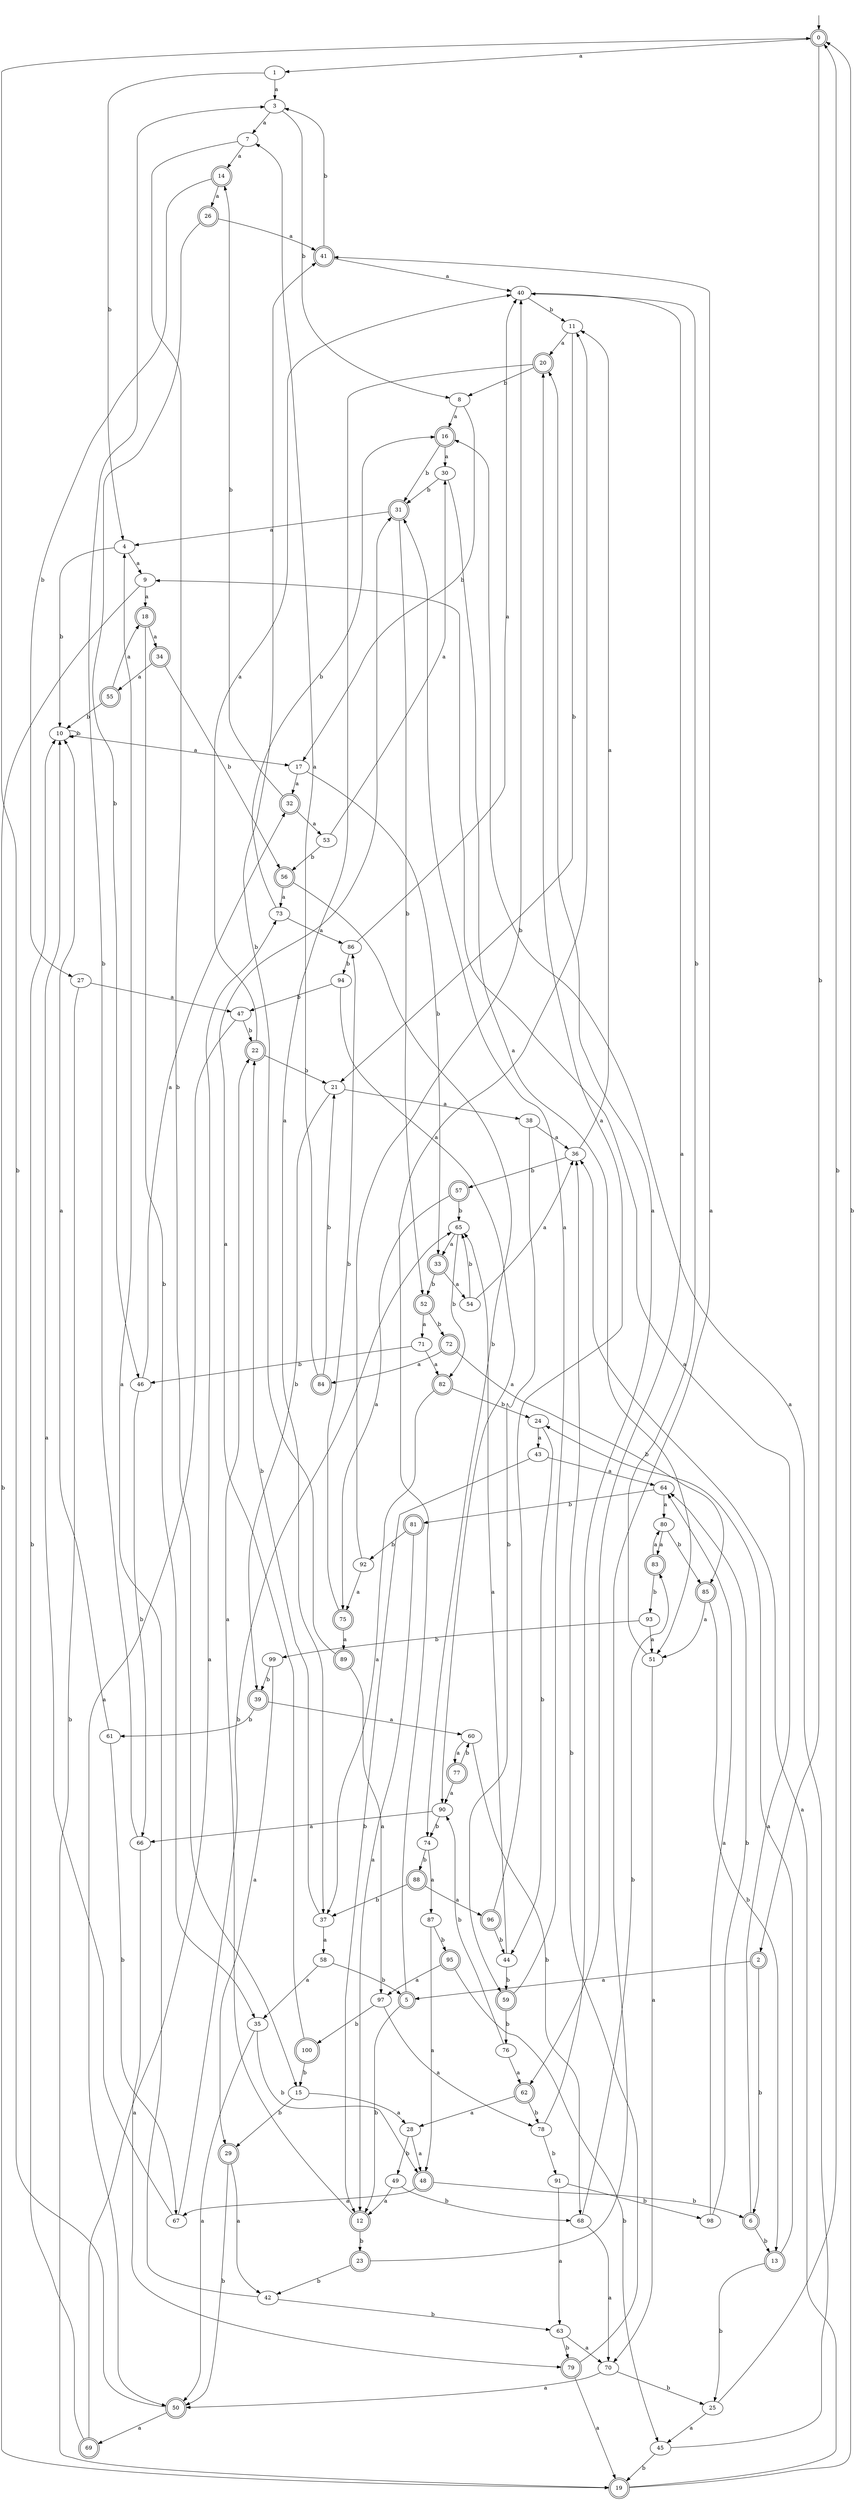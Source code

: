 digraph RandomDFA {
  __start0 [label="", shape=none];
  __start0 -> 0 [label=""];
  0 [shape=circle] [shape=doublecircle]
  0 -> 1 [label="a"]
  0 -> 2 [label="b"]
  1
  1 -> 3 [label="a"]
  1 -> 4 [label="b"]
  2 [shape=doublecircle]
  2 -> 5 [label="a"]
  2 -> 6 [label="b"]
  3
  3 -> 7 [label="a"]
  3 -> 8 [label="b"]
  4
  4 -> 9 [label="a"]
  4 -> 10 [label="b"]
  5 [shape=doublecircle]
  5 -> 11 [label="a"]
  5 -> 12 [label="b"]
  6 [shape=doublecircle]
  6 -> 9 [label="a"]
  6 -> 13 [label="b"]
  7
  7 -> 14 [label="a"]
  7 -> 15 [label="b"]
  8
  8 -> 16 [label="a"]
  8 -> 17 [label="b"]
  9
  9 -> 18 [label="a"]
  9 -> 19 [label="b"]
  10
  10 -> 17 [label="a"]
  10 -> 10 [label="b"]
  11
  11 -> 20 [label="a"]
  11 -> 21 [label="b"]
  12 [shape=doublecircle]
  12 -> 22 [label="a"]
  12 -> 23 [label="b"]
  13 [shape=doublecircle]
  13 -> 24 [label="a"]
  13 -> 25 [label="b"]
  14 [shape=doublecircle]
  14 -> 26 [label="a"]
  14 -> 27 [label="b"]
  15
  15 -> 28 [label="a"]
  15 -> 29 [label="b"]
  16 [shape=doublecircle]
  16 -> 30 [label="a"]
  16 -> 31 [label="b"]
  17
  17 -> 32 [label="a"]
  17 -> 33 [label="b"]
  18 [shape=doublecircle]
  18 -> 34 [label="a"]
  18 -> 35 [label="b"]
  19 [shape=doublecircle]
  19 -> 36 [label="a"]
  19 -> 0 [label="b"]
  20 [shape=doublecircle]
  20 -> 37 [label="a"]
  20 -> 8 [label="b"]
  21
  21 -> 38 [label="a"]
  21 -> 39 [label="b"]
  22 [shape=doublecircle]
  22 -> 40 [label="a"]
  22 -> 21 [label="b"]
  23 [shape=doublecircle]
  23 -> 41 [label="a"]
  23 -> 42 [label="b"]
  24
  24 -> 43 [label="a"]
  24 -> 44 [label="b"]
  25
  25 -> 45 [label="a"]
  25 -> 0 [label="b"]
  26 [shape=doublecircle]
  26 -> 41 [label="a"]
  26 -> 46 [label="b"]
  27
  27 -> 47 [label="a"]
  27 -> 19 [label="b"]
  28
  28 -> 48 [label="a"]
  28 -> 49 [label="b"]
  29 [shape=doublecircle]
  29 -> 42 [label="a"]
  29 -> 50 [label="b"]
  30
  30 -> 51 [label="a"]
  30 -> 31 [label="b"]
  31 [shape=doublecircle]
  31 -> 4 [label="a"]
  31 -> 52 [label="b"]
  32 [shape=doublecircle]
  32 -> 53 [label="a"]
  32 -> 14 [label="b"]
  33 [shape=doublecircle]
  33 -> 54 [label="a"]
  33 -> 52 [label="b"]
  34 [shape=doublecircle]
  34 -> 55 [label="a"]
  34 -> 56 [label="b"]
  35
  35 -> 50 [label="a"]
  35 -> 48 [label="b"]
  36
  36 -> 11 [label="a"]
  36 -> 57 [label="b"]
  37
  37 -> 58 [label="a"]
  37 -> 22 [label="b"]
  38
  38 -> 36 [label="a"]
  38 -> 59 [label="b"]
  39 [shape=doublecircle]
  39 -> 60 [label="a"]
  39 -> 61 [label="b"]
  40
  40 -> 62 [label="a"]
  40 -> 11 [label="b"]
  41 [shape=doublecircle]
  41 -> 40 [label="a"]
  41 -> 3 [label="b"]
  42
  42 -> 4 [label="a"]
  42 -> 63 [label="b"]
  43
  43 -> 64 [label="a"]
  43 -> 12 [label="b"]
  44
  44 -> 65 [label="a"]
  44 -> 59 [label="b"]
  45
  45 -> 16 [label="a"]
  45 -> 19 [label="b"]
  46
  46 -> 32 [label="a"]
  46 -> 66 [label="b"]
  47
  47 -> 50 [label="a"]
  47 -> 22 [label="b"]
  48 [shape=doublecircle]
  48 -> 67 [label="a"]
  48 -> 6 [label="b"]
  49
  49 -> 12 [label="a"]
  49 -> 68 [label="b"]
  50 [shape=doublecircle]
  50 -> 69 [label="a"]
  50 -> 0 [label="b"]
  51
  51 -> 70 [label="a"]
  51 -> 40 [label="b"]
  52 [shape=doublecircle]
  52 -> 71 [label="a"]
  52 -> 72 [label="b"]
  53
  53 -> 30 [label="a"]
  53 -> 56 [label="b"]
  54
  54 -> 36 [label="a"]
  54 -> 65 [label="b"]
  55 [shape=doublecircle]
  55 -> 18 [label="a"]
  55 -> 10 [label="b"]
  56 [shape=doublecircle]
  56 -> 73 [label="a"]
  56 -> 74 [label="b"]
  57 [shape=doublecircle]
  57 -> 75 [label="a"]
  57 -> 65 [label="b"]
  58
  58 -> 35 [label="a"]
  58 -> 5 [label="b"]
  59 [shape=doublecircle]
  59 -> 31 [label="a"]
  59 -> 76 [label="b"]
  60
  60 -> 77 [label="a"]
  60 -> 68 [label="b"]
  61
  61 -> 10 [label="a"]
  61 -> 67 [label="b"]
  62 [shape=doublecircle]
  62 -> 28 [label="a"]
  62 -> 78 [label="b"]
  63
  63 -> 70 [label="a"]
  63 -> 79 [label="b"]
  64
  64 -> 80 [label="a"]
  64 -> 81 [label="b"]
  65
  65 -> 33 [label="a"]
  65 -> 82 [label="b"]
  66
  66 -> 79 [label="a"]
  66 -> 3 [label="b"]
  67
  67 -> 10 [label="a"]
  67 -> 65 [label="b"]
  68
  68 -> 70 [label="a"]
  68 -> 83 [label="b"]
  69 [shape=doublecircle]
  69 -> 73 [label="a"]
  69 -> 10 [label="b"]
  70
  70 -> 50 [label="a"]
  70 -> 25 [label="b"]
  71
  71 -> 82 [label="a"]
  71 -> 46 [label="b"]
  72 [shape=doublecircle]
  72 -> 84 [label="a"]
  72 -> 85 [label="b"]
  73
  73 -> 86 [label="a"]
  73 -> 16 [label="b"]
  74
  74 -> 87 [label="a"]
  74 -> 88 [label="b"]
  75 [shape=doublecircle]
  75 -> 89 [label="a"]
  75 -> 86 [label="b"]
  76
  76 -> 62 [label="a"]
  76 -> 90 [label="b"]
  77 [shape=doublecircle]
  77 -> 90 [label="a"]
  77 -> 60 [label="b"]
  78
  78 -> 20 [label="a"]
  78 -> 91 [label="b"]
  79 [shape=doublecircle]
  79 -> 19 [label="a"]
  79 -> 36 [label="b"]
  80
  80 -> 83 [label="a"]
  80 -> 85 [label="b"]
  81 [shape=doublecircle]
  81 -> 12 [label="a"]
  81 -> 92 [label="b"]
  82 [shape=doublecircle]
  82 -> 37 [label="a"]
  82 -> 24 [label="b"]
  83 [shape=doublecircle]
  83 -> 80 [label="a"]
  83 -> 93 [label="b"]
  84 [shape=doublecircle]
  84 -> 7 [label="a"]
  84 -> 21 [label="b"]
  85 [shape=doublecircle]
  85 -> 51 [label="a"]
  85 -> 13 [label="b"]
  86
  86 -> 40 [label="a"]
  86 -> 94 [label="b"]
  87
  87 -> 48 [label="a"]
  87 -> 95 [label="b"]
  88 [shape=doublecircle]
  88 -> 96 [label="a"]
  88 -> 37 [label="b"]
  89 [shape=doublecircle]
  89 -> 97 [label="a"]
  89 -> 41 [label="b"]
  90
  90 -> 66 [label="a"]
  90 -> 74 [label="b"]
  91
  91 -> 63 [label="a"]
  91 -> 98 [label="b"]
  92
  92 -> 75 [label="a"]
  92 -> 40 [label="b"]
  93
  93 -> 51 [label="a"]
  93 -> 99 [label="b"]
  94
  94 -> 90 [label="a"]
  94 -> 47 [label="b"]
  95 [shape=doublecircle]
  95 -> 97 [label="a"]
  95 -> 45 [label="b"]
  96 [shape=doublecircle]
  96 -> 20 [label="a"]
  96 -> 44 [label="b"]
  97
  97 -> 78 [label="a"]
  97 -> 100 [label="b"]
  98
  98 -> 64 [label="a"]
  98 -> 64 [label="b"]
  99
  99 -> 29 [label="a"]
  99 -> 39 [label="b"]
  100 [shape=doublecircle]
  100 -> 31 [label="a"]
  100 -> 15 [label="b"]
}
